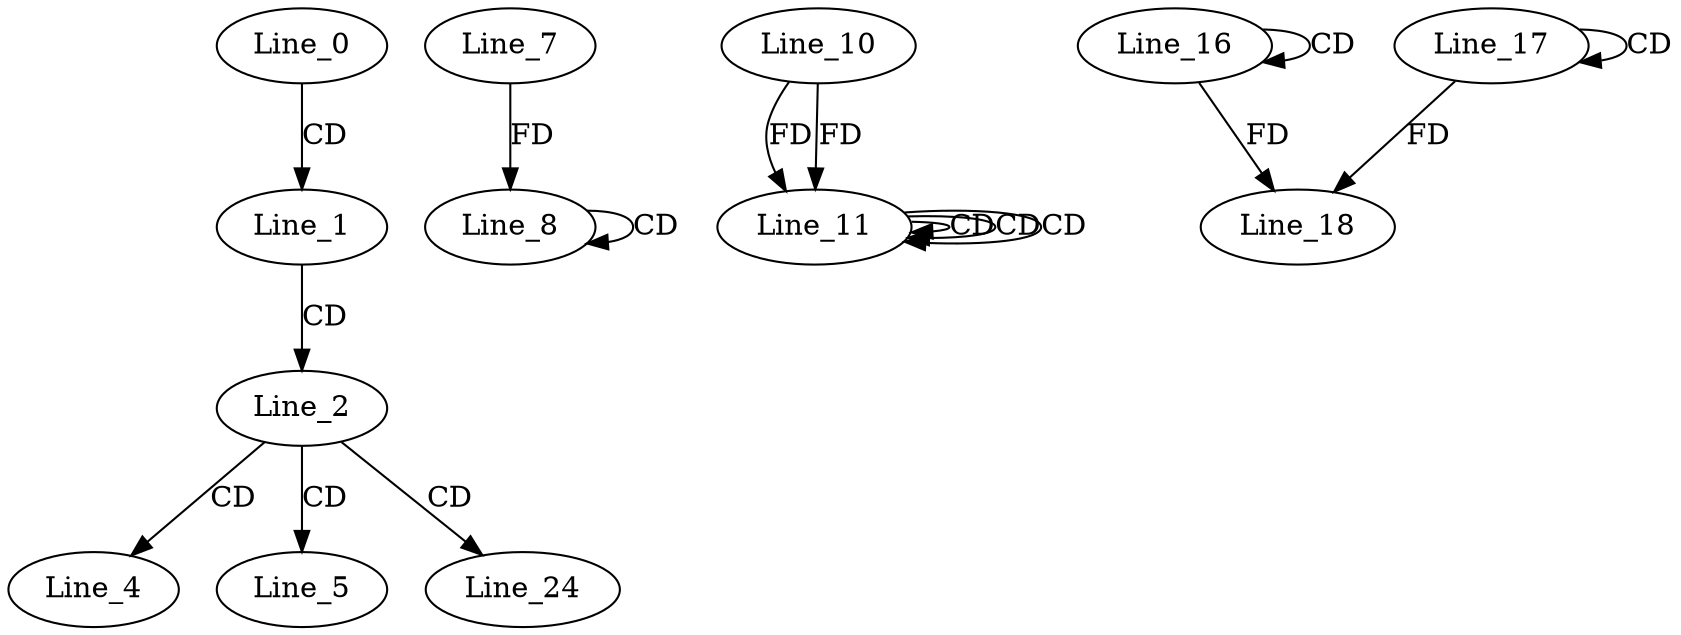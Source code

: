 digraph G {
  Line_0;
  Line_1;
  Line_2;
  Line_4;
  Line_5;
  Line_8;
  Line_8;
  Line_7;
  Line_11;
  Line_11;
  Line_11;
  Line_10;
  Line_11;
  Line_11;
  Line_11;
  Line_16;
  Line_16;
  Line_17;
  Line_17;
  Line_18;
  Line_18;
  Line_24;
  Line_0 -> Line_1 [ label="CD" ];
  Line_1 -> Line_2 [ label="CD" ];
  Line_2 -> Line_4 [ label="CD" ];
  Line_2 -> Line_5 [ label="CD" ];
  Line_8 -> Line_8 [ label="CD" ];
  Line_7 -> Line_8 [ label="FD" ];
  Line_11 -> Line_11 [ label="CD" ];
  Line_11 -> Line_11 [ label="CD" ];
  Line_10 -> Line_11 [ label="FD" ];
  Line_11 -> Line_11 [ label="CD" ];
  Line_10 -> Line_11 [ label="FD" ];
  Line_16 -> Line_16 [ label="CD" ];
  Line_17 -> Line_17 [ label="CD" ];
  Line_16 -> Line_18 [ label="FD" ];
  Line_17 -> Line_18 [ label="FD" ];
  Line_2 -> Line_24 [ label="CD" ];
}
